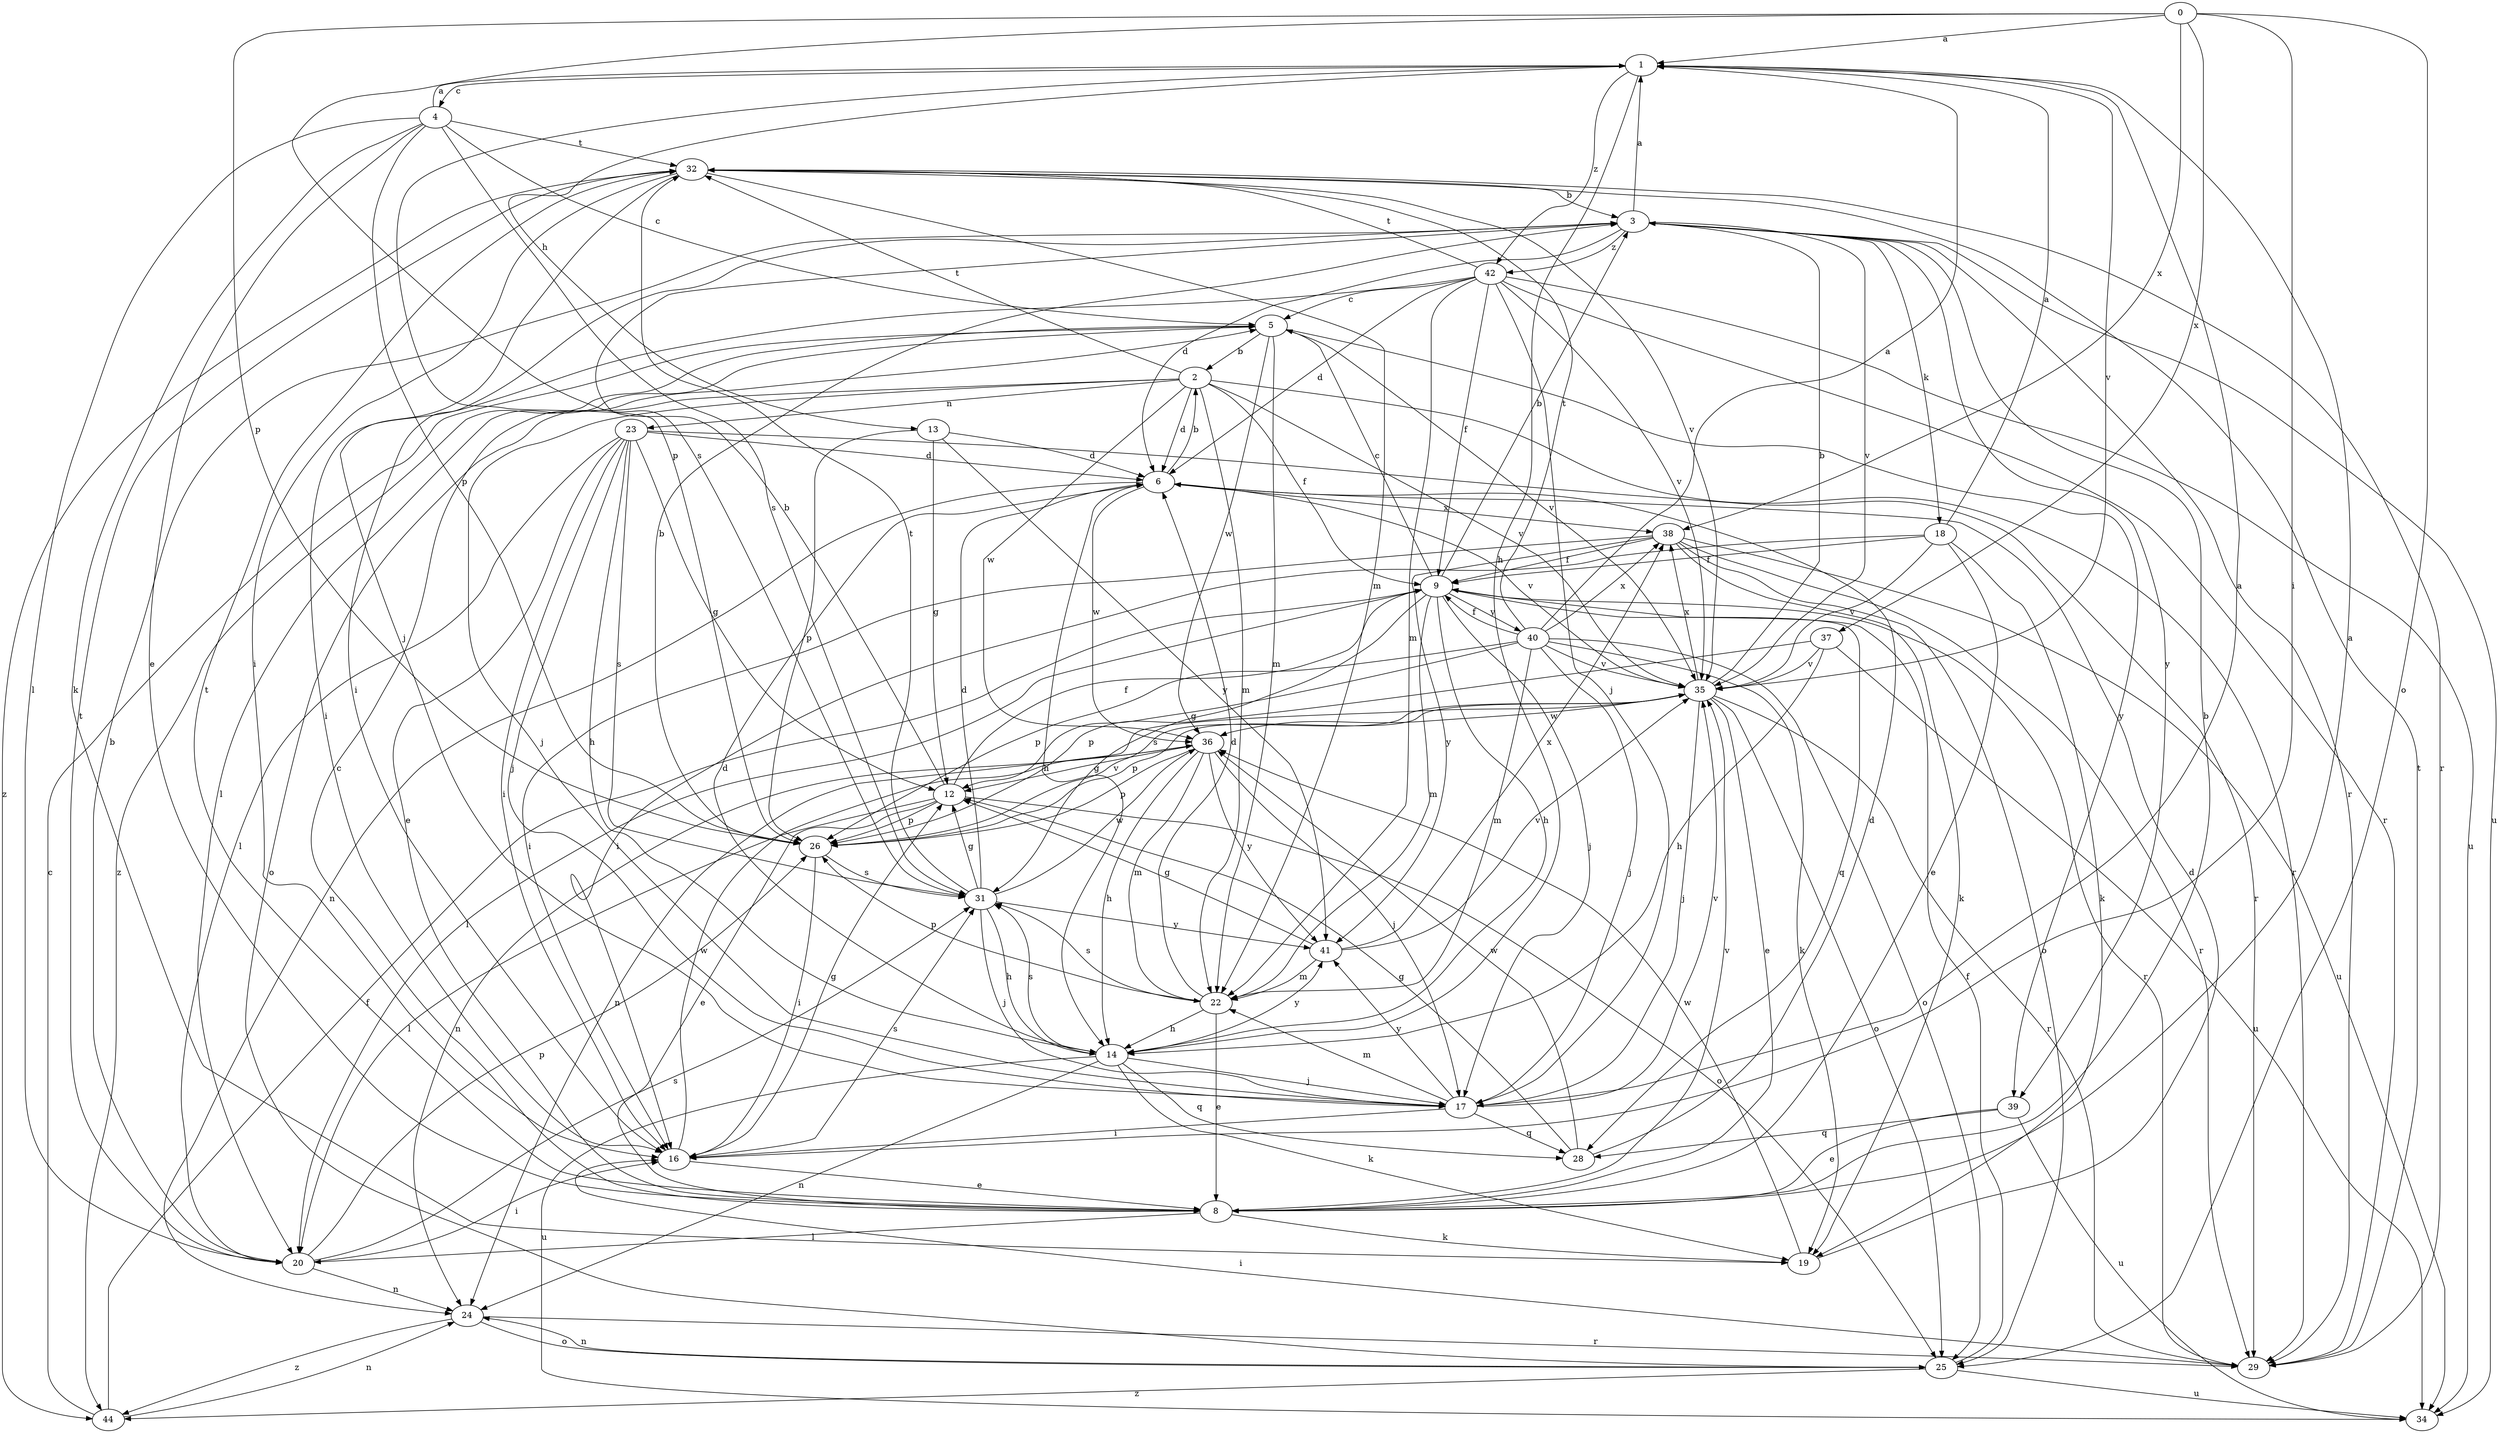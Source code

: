 strict digraph  {
0;
1;
2;
3;
4;
5;
6;
8;
9;
12;
13;
14;
16;
17;
18;
19;
20;
22;
23;
24;
25;
26;
28;
29;
31;
32;
34;
35;
36;
37;
38;
39;
40;
41;
42;
44;
0 -> 1  [label=a];
0 -> 16  [label=i];
0 -> 25  [label=o];
0 -> 26  [label=p];
0 -> 31  [label=s];
0 -> 37  [label=x];
0 -> 38  [label=x];
1 -> 4  [label=c];
1 -> 13  [label=h];
1 -> 14  [label=h];
1 -> 26  [label=p];
1 -> 35  [label=v];
1 -> 42  [label=z];
2 -> 6  [label=d];
2 -> 9  [label=f];
2 -> 17  [label=j];
2 -> 22  [label=m];
2 -> 23  [label=n];
2 -> 25  [label=o];
2 -> 29  [label=r];
2 -> 32  [label=t];
2 -> 35  [label=v];
2 -> 36  [label=w];
3 -> 1  [label=a];
3 -> 6  [label=d];
3 -> 16  [label=i];
3 -> 18  [label=k];
3 -> 29  [label=r];
3 -> 34  [label=u];
3 -> 35  [label=v];
3 -> 39  [label=y];
3 -> 42  [label=z];
4 -> 1  [label=a];
4 -> 5  [label=c];
4 -> 8  [label=e];
4 -> 19  [label=k];
4 -> 20  [label=l];
4 -> 26  [label=p];
4 -> 31  [label=s];
4 -> 32  [label=t];
5 -> 2  [label=b];
5 -> 20  [label=l];
5 -> 22  [label=m];
5 -> 35  [label=v];
5 -> 36  [label=w];
5 -> 39  [label=y];
5 -> 44  [label=z];
6 -> 2  [label=b];
6 -> 14  [label=h];
6 -> 24  [label=n];
6 -> 35  [label=v];
6 -> 36  [label=w];
6 -> 38  [label=x];
8 -> 1  [label=a];
8 -> 3  [label=b];
8 -> 5  [label=c];
8 -> 19  [label=k];
8 -> 20  [label=l];
8 -> 32  [label=t];
8 -> 35  [label=v];
9 -> 3  [label=b];
9 -> 5  [label=c];
9 -> 14  [label=h];
9 -> 17  [label=j];
9 -> 20  [label=l];
9 -> 22  [label=m];
9 -> 28  [label=q];
9 -> 29  [label=r];
9 -> 31  [label=s];
9 -> 40  [label=y];
12 -> 3  [label=b];
12 -> 8  [label=e];
12 -> 9  [label=f];
12 -> 20  [label=l];
12 -> 25  [label=o];
12 -> 26  [label=p];
13 -> 6  [label=d];
13 -> 12  [label=g];
13 -> 26  [label=p];
13 -> 41  [label=y];
14 -> 6  [label=d];
14 -> 17  [label=j];
14 -> 19  [label=k];
14 -> 24  [label=n];
14 -> 28  [label=q];
14 -> 31  [label=s];
14 -> 34  [label=u];
14 -> 41  [label=y];
16 -> 8  [label=e];
16 -> 12  [label=g];
16 -> 31  [label=s];
16 -> 36  [label=w];
17 -> 1  [label=a];
17 -> 16  [label=i];
17 -> 22  [label=m];
17 -> 28  [label=q];
17 -> 35  [label=v];
17 -> 41  [label=y];
18 -> 1  [label=a];
18 -> 8  [label=e];
18 -> 9  [label=f];
18 -> 16  [label=i];
18 -> 19  [label=k];
18 -> 35  [label=v];
19 -> 6  [label=d];
19 -> 36  [label=w];
20 -> 3  [label=b];
20 -> 16  [label=i];
20 -> 24  [label=n];
20 -> 26  [label=p];
20 -> 31  [label=s];
20 -> 32  [label=t];
22 -> 6  [label=d];
22 -> 8  [label=e];
22 -> 14  [label=h];
22 -> 26  [label=p];
22 -> 31  [label=s];
23 -> 6  [label=d];
23 -> 8  [label=e];
23 -> 12  [label=g];
23 -> 14  [label=h];
23 -> 16  [label=i];
23 -> 17  [label=j];
23 -> 20  [label=l];
23 -> 29  [label=r];
23 -> 31  [label=s];
24 -> 25  [label=o];
24 -> 29  [label=r];
24 -> 44  [label=z];
25 -> 9  [label=f];
25 -> 24  [label=n];
25 -> 34  [label=u];
25 -> 44  [label=z];
26 -> 3  [label=b];
26 -> 16  [label=i];
26 -> 31  [label=s];
26 -> 35  [label=v];
28 -> 6  [label=d];
28 -> 12  [label=g];
28 -> 36  [label=w];
29 -> 16  [label=i];
29 -> 32  [label=t];
31 -> 6  [label=d];
31 -> 12  [label=g];
31 -> 14  [label=h];
31 -> 17  [label=j];
31 -> 32  [label=t];
31 -> 36  [label=w];
31 -> 41  [label=y];
32 -> 3  [label=b];
32 -> 16  [label=i];
32 -> 17  [label=j];
32 -> 22  [label=m];
32 -> 29  [label=r];
32 -> 35  [label=v];
32 -> 44  [label=z];
35 -> 3  [label=b];
35 -> 8  [label=e];
35 -> 17  [label=j];
35 -> 24  [label=n];
35 -> 25  [label=o];
35 -> 26  [label=p];
35 -> 29  [label=r];
35 -> 36  [label=w];
35 -> 38  [label=x];
36 -> 12  [label=g];
36 -> 14  [label=h];
36 -> 17  [label=j];
36 -> 22  [label=m];
36 -> 24  [label=n];
36 -> 26  [label=p];
36 -> 41  [label=y];
37 -> 14  [label=h];
37 -> 26  [label=p];
37 -> 34  [label=u];
37 -> 35  [label=v];
38 -> 9  [label=f];
38 -> 16  [label=i];
38 -> 19  [label=k];
38 -> 25  [label=o];
38 -> 29  [label=r];
38 -> 34  [label=u];
38 -> 41  [label=y];
39 -> 8  [label=e];
39 -> 28  [label=q];
39 -> 34  [label=u];
40 -> 1  [label=a];
40 -> 9  [label=f];
40 -> 12  [label=g];
40 -> 17  [label=j];
40 -> 19  [label=k];
40 -> 22  [label=m];
40 -> 25  [label=o];
40 -> 26  [label=p];
40 -> 32  [label=t];
40 -> 35  [label=v];
40 -> 38  [label=x];
41 -> 12  [label=g];
41 -> 22  [label=m];
41 -> 35  [label=v];
41 -> 38  [label=x];
42 -> 5  [label=c];
42 -> 6  [label=d];
42 -> 9  [label=f];
42 -> 16  [label=i];
42 -> 17  [label=j];
42 -> 22  [label=m];
42 -> 29  [label=r];
42 -> 32  [label=t];
42 -> 34  [label=u];
42 -> 35  [label=v];
44 -> 5  [label=c];
44 -> 9  [label=f];
44 -> 24  [label=n];
}
